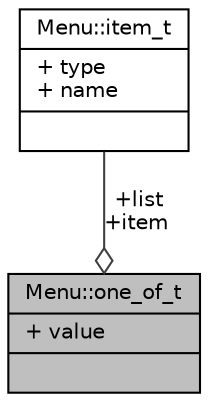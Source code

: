 digraph "Menu::one_of_t"
{
  edge [fontname="Helvetica",fontsize="10",labelfontname="Helvetica",labelfontsize="10"];
  node [fontname="Helvetica",fontsize="10",shape=record];
  Node1 [label="{Menu::one_of_t\n|+ value\l|}",height=0.2,width=0.4,color="black", fillcolor="grey75", style="filled", fontcolor="black"];
  Node2 -> Node1 [color="grey25",fontsize="10",style="solid",label=" +list\n+item" ,arrowhead="odiamond",fontname="Helvetica"];
  Node2 [label="{Menu::item_t\n|+ type\l+ name\l|}",height=0.2,width=0.4,color="black", fillcolor="white", style="filled",URL="$df/d93/structMenu_1_1item__t.html"];
}
